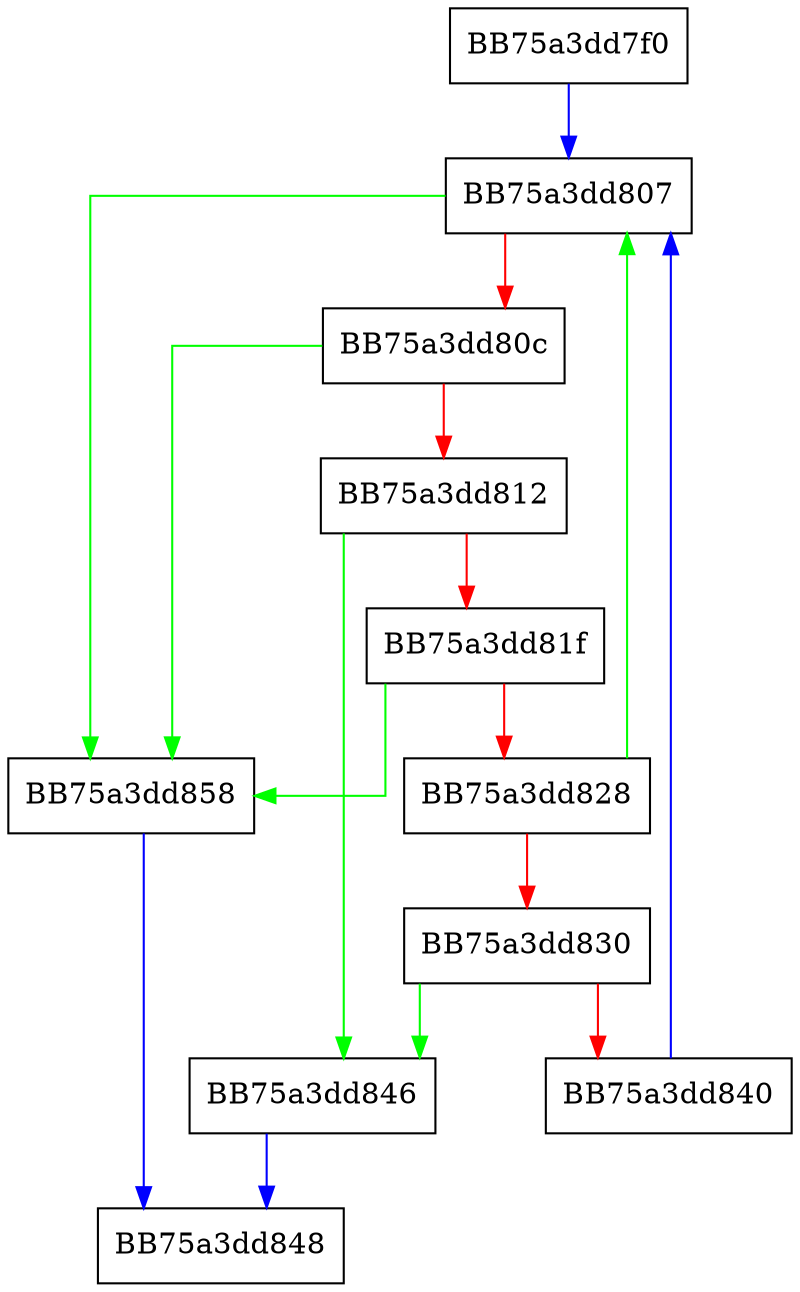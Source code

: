 digraph unwind_until {
  node [shape="box"];
  graph [splines=ortho];
  BB75a3dd7f0 -> BB75a3dd807 [color="blue"];
  BB75a3dd807 -> BB75a3dd858 [color="green"];
  BB75a3dd807 -> BB75a3dd80c [color="red"];
  BB75a3dd80c -> BB75a3dd858 [color="green"];
  BB75a3dd80c -> BB75a3dd812 [color="red"];
  BB75a3dd812 -> BB75a3dd846 [color="green"];
  BB75a3dd812 -> BB75a3dd81f [color="red"];
  BB75a3dd81f -> BB75a3dd858 [color="green"];
  BB75a3dd81f -> BB75a3dd828 [color="red"];
  BB75a3dd828 -> BB75a3dd807 [color="green"];
  BB75a3dd828 -> BB75a3dd830 [color="red"];
  BB75a3dd830 -> BB75a3dd846 [color="green"];
  BB75a3dd830 -> BB75a3dd840 [color="red"];
  BB75a3dd840 -> BB75a3dd807 [color="blue"];
  BB75a3dd846 -> BB75a3dd848 [color="blue"];
  BB75a3dd858 -> BB75a3dd848 [color="blue"];
}
